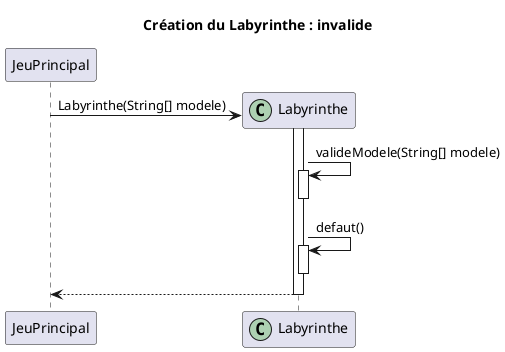 @startuml 
title Création du Labyrinthe : invalide
participant JeuPrincipal
participant Labyrinthe << (C,#ADD1B2) >>

create Labyrinthe
JeuPrincipal -> Labyrinthe : Labyrinthe(String[] modele)
activate Labyrinthe

Labyrinthe -> Labyrinthe : valideModele(String[] modele)
activate Labyrinthe
deactivate Labyrinthe

Labyrinthe -> Labyrinthe : defaut()
activate Labyrinthe
deactivate Labyrinthe

Labyrinthe --> JeuPrincipal
deactivate Labyrinthe

@enduml